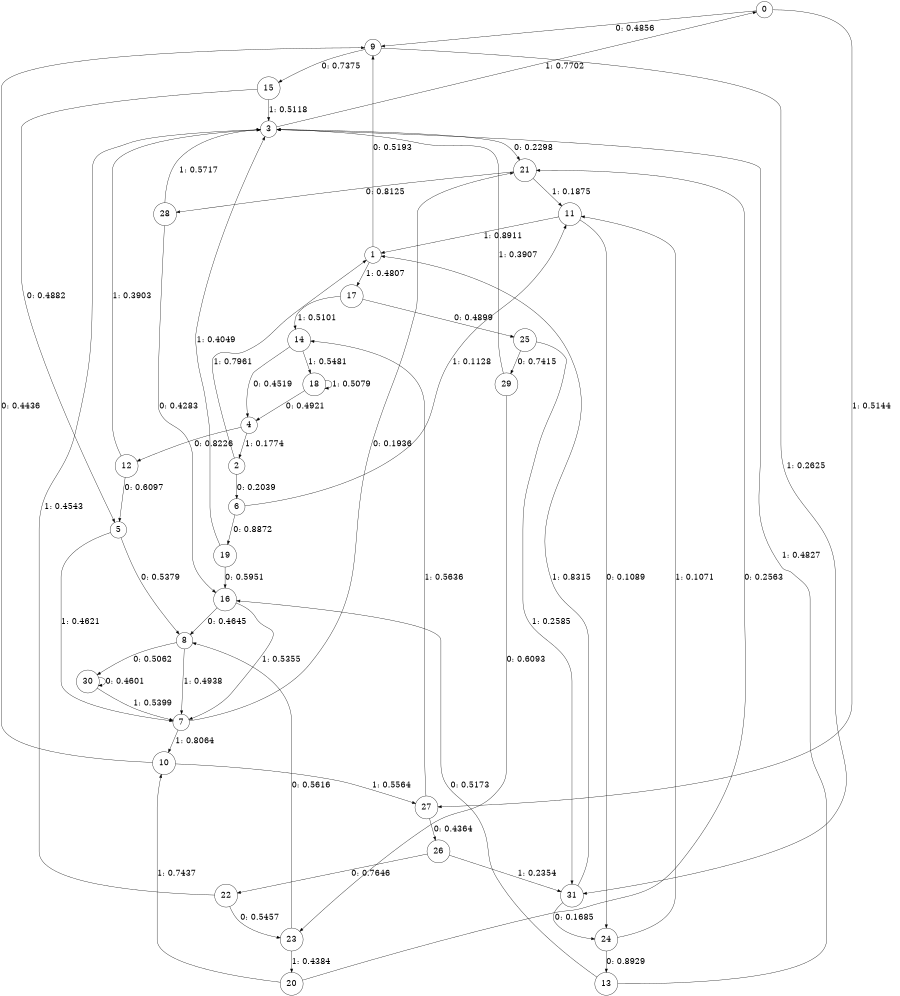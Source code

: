 digraph "ch4concat_phase3_L8" {
size = "6,8.5";
ratio = "fill";
node [shape = circle];
node [fontsize = 24];
edge [fontsize = 24];
0 -> 9 [label = "0: 0.4856   "];
0 -> 27 [label = "1: 0.5144   "];
1 -> 9 [label = "0: 0.5193   "];
1 -> 17 [label = "1: 0.4807   "];
2 -> 6 [label = "0: 0.2039   "];
2 -> 1 [label = "1: 0.7961   "];
3 -> 21 [label = "0: 0.2298   "];
3 -> 0 [label = "1: 0.7702   "];
4 -> 12 [label = "0: 0.8226   "];
4 -> 2 [label = "1: 0.1774   "];
5 -> 8 [label = "0: 0.5379   "];
5 -> 7 [label = "1: 0.4621   "];
6 -> 19 [label = "0: 0.8872   "];
6 -> 11 [label = "1: 0.1128   "];
7 -> 21 [label = "0: 0.1936   "];
7 -> 10 [label = "1: 0.8064   "];
8 -> 30 [label = "0: 0.5062   "];
8 -> 7 [label = "1: 0.4938   "];
9 -> 15 [label = "0: 0.7375   "];
9 -> 31 [label = "1: 0.2625   "];
10 -> 9 [label = "0: 0.4436   "];
10 -> 27 [label = "1: 0.5564   "];
11 -> 24 [label = "0: 0.1089   "];
11 -> 1 [label = "1: 0.8911   "];
12 -> 5 [label = "0: 0.6097   "];
12 -> 3 [label = "1: 0.3903   "];
13 -> 16 [label = "0: 0.5173   "];
13 -> 3 [label = "1: 0.4827   "];
14 -> 4 [label = "0: 0.4519   "];
14 -> 18 [label = "1: 0.5481   "];
15 -> 5 [label = "0: 0.4882   "];
15 -> 3 [label = "1: 0.5118   "];
16 -> 8 [label = "0: 0.4645   "];
16 -> 7 [label = "1: 0.5355   "];
17 -> 25 [label = "0: 0.4899   "];
17 -> 14 [label = "1: 0.5101   "];
18 -> 4 [label = "0: 0.4921   "];
18 -> 18 [label = "1: 0.5079   "];
19 -> 16 [label = "0: 0.5951   "];
19 -> 3 [label = "1: 0.4049   "];
20 -> 21 [label = "0: 0.2563   "];
20 -> 10 [label = "1: 0.7437   "];
21 -> 28 [label = "0: 0.8125   "];
21 -> 11 [label = "1: 0.1875   "];
22 -> 23 [label = "0: 0.5457   "];
22 -> 3 [label = "1: 0.4543   "];
23 -> 8 [label = "0: 0.5616   "];
23 -> 20 [label = "1: 0.4384   "];
24 -> 13 [label = "0: 0.8929   "];
24 -> 11 [label = "1: 0.1071   "];
25 -> 29 [label = "0: 0.7415   "];
25 -> 31 [label = "1: 0.2585   "];
26 -> 22 [label = "0: 0.7646   "];
26 -> 31 [label = "1: 0.2354   "];
27 -> 26 [label = "0: 0.4364   "];
27 -> 14 [label = "1: 0.5636   "];
28 -> 16 [label = "0: 0.4283   "];
28 -> 3 [label = "1: 0.5717   "];
29 -> 23 [label = "0: 0.6093   "];
29 -> 3 [label = "1: 0.3907   "];
30 -> 30 [label = "0: 0.4601   "];
30 -> 7 [label = "1: 0.5399   "];
31 -> 24 [label = "0: 0.1685   "];
31 -> 1 [label = "1: 0.8315   "];
}